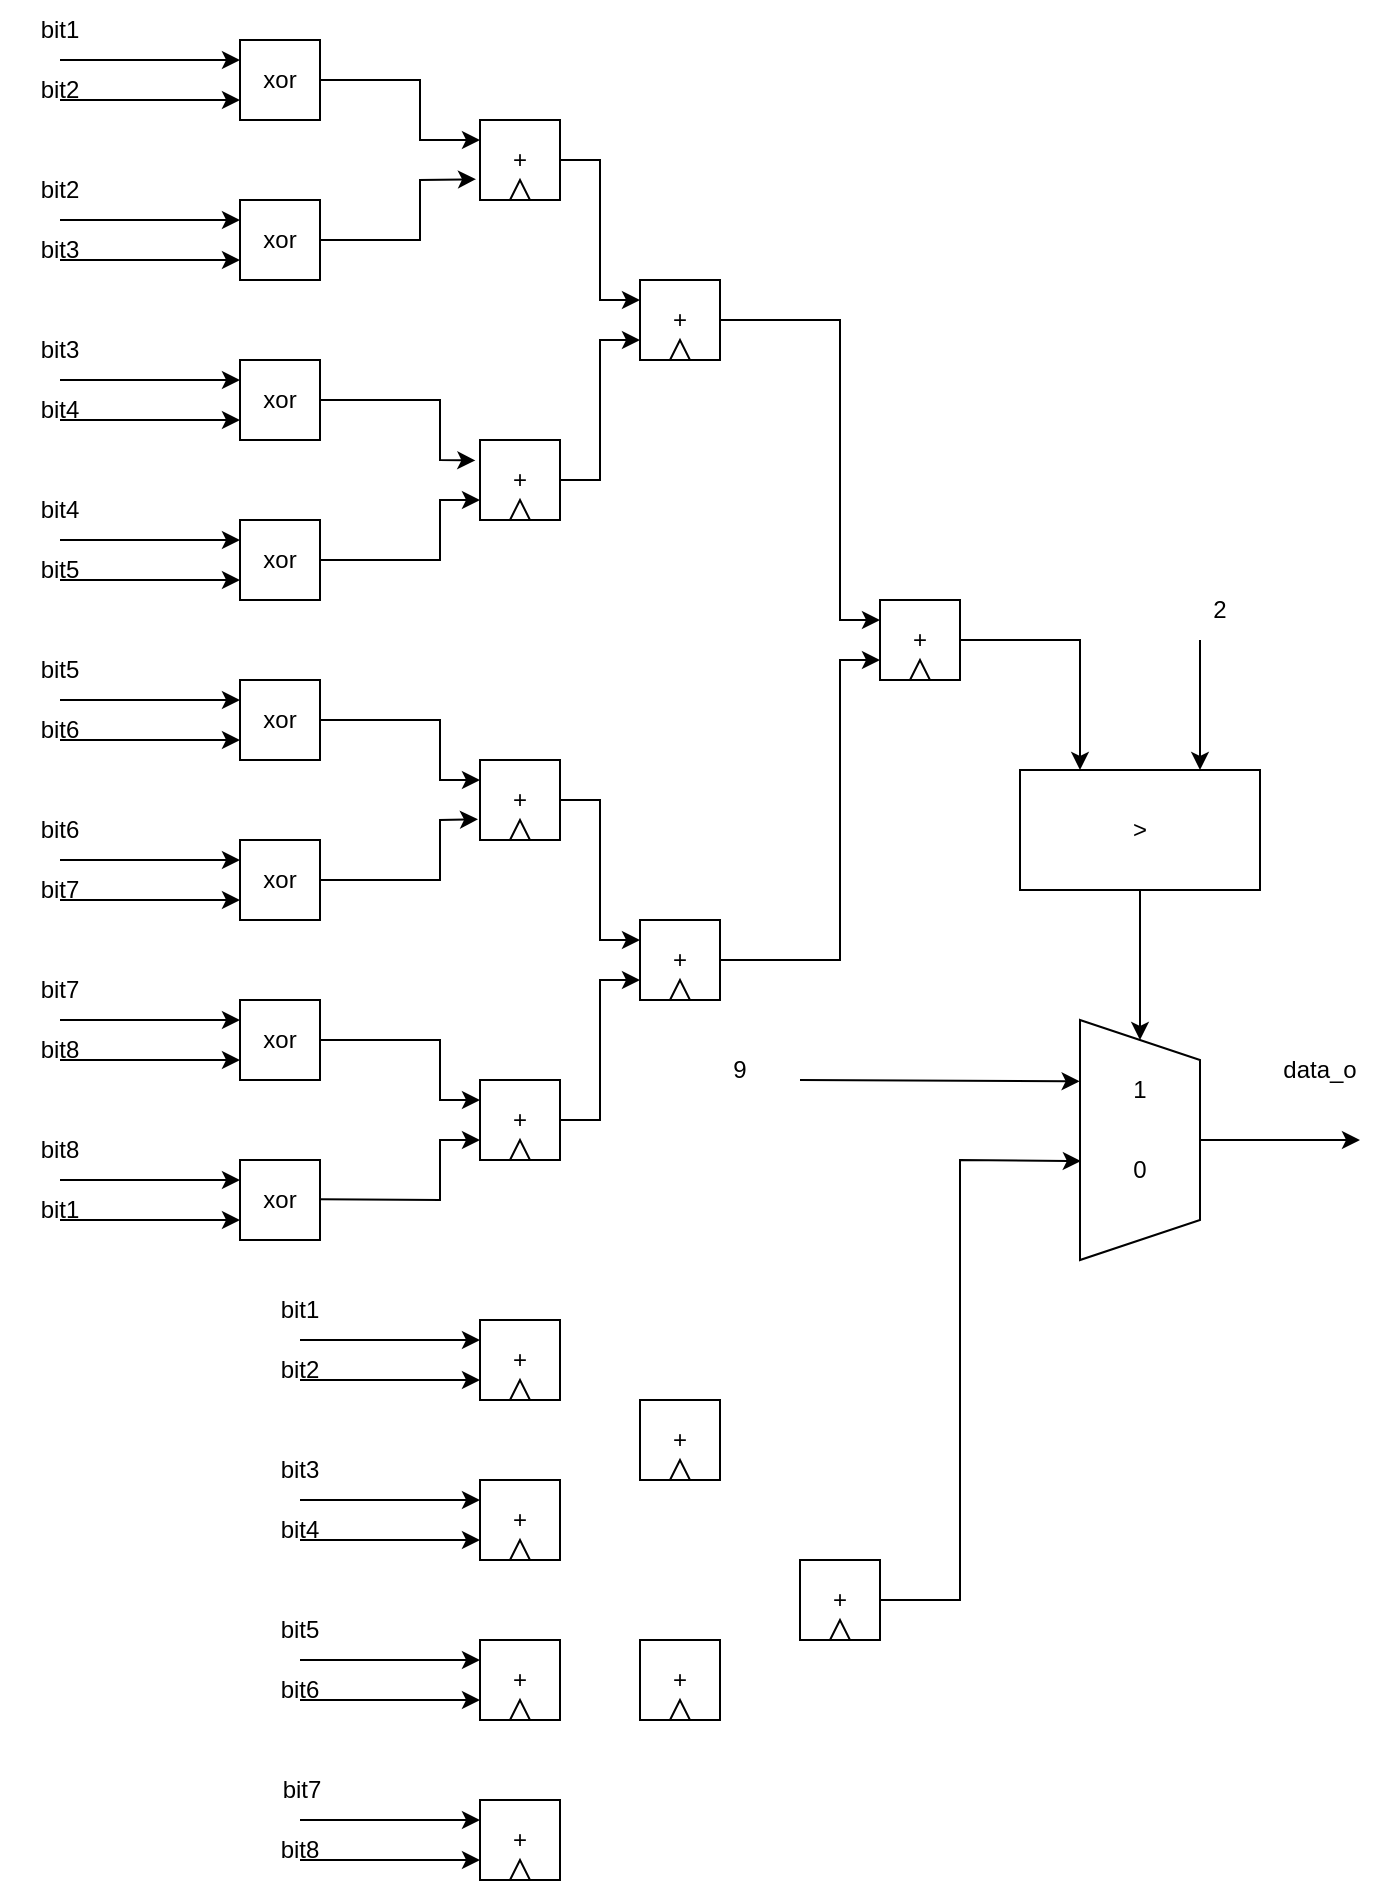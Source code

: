 <mxfile version="26.0.5">
  <diagram name="Page-1" id="yTjay_rjnjRjq1NIrlaL">
    <mxGraphModel dx="1793" dy="883" grid="1" gridSize="10" guides="1" tooltips="1" connect="1" arrows="1" fold="1" page="1" pageScale="1" pageWidth="850" pageHeight="1100" math="0" shadow="0">
      <root>
        <mxCell id="0" />
        <mxCell id="1" parent="0" />
        <mxCell id="sxIpjegynjYcKhdSV3K7-1" value="xor" style="rounded=0;whiteSpace=wrap;html=1;" vertex="1" parent="1">
          <mxGeometry x="160" y="200" width="40" height="40" as="geometry" />
        </mxCell>
        <mxCell id="sxIpjegynjYcKhdSV3K7-2" value="xor" style="rounded=0;whiteSpace=wrap;html=1;" vertex="1" parent="1">
          <mxGeometry x="160" y="280" width="40" height="40" as="geometry" />
        </mxCell>
        <mxCell id="sxIpjegynjYcKhdSV3K7-5" value="" style="endArrow=classic;html=1;rounded=0;entryX=0;entryY=0.25;entryDx=0;entryDy=0;" edge="1" parent="1" target="sxIpjegynjYcKhdSV3K7-1">
          <mxGeometry width="50" height="50" relative="1" as="geometry">
            <mxPoint x="70" y="210" as="sourcePoint" />
            <mxPoint x="110" y="180" as="targetPoint" />
          </mxGeometry>
        </mxCell>
        <mxCell id="sxIpjegynjYcKhdSV3K7-6" value="" style="endArrow=classic;html=1;rounded=0;entryX=0;entryY=0.25;entryDx=0;entryDy=0;" edge="1" parent="1">
          <mxGeometry width="50" height="50" relative="1" as="geometry">
            <mxPoint x="70" y="230" as="sourcePoint" />
            <mxPoint x="160" y="230" as="targetPoint" />
          </mxGeometry>
        </mxCell>
        <mxCell id="sxIpjegynjYcKhdSV3K7-8" value="bit1" style="text;html=1;align=center;verticalAlign=middle;whiteSpace=wrap;rounded=0;" vertex="1" parent="1">
          <mxGeometry x="40" y="180" width="60" height="30" as="geometry" />
        </mxCell>
        <mxCell id="sxIpjegynjYcKhdSV3K7-9" value="bit2" style="text;html=1;align=center;verticalAlign=middle;whiteSpace=wrap;rounded=0;" vertex="1" parent="1">
          <mxGeometry x="40" y="210" width="60" height="30" as="geometry" />
        </mxCell>
        <mxCell id="sxIpjegynjYcKhdSV3K7-10" value="" style="endArrow=classic;html=1;rounded=0;exitX=1;exitY=0.5;exitDx=0;exitDy=0;entryX=0;entryY=0.25;entryDx=0;entryDy=0;" edge="1" parent="1" source="sxIpjegynjYcKhdSV3K7-1" target="sxIpjegynjYcKhdSV3K7-66">
          <mxGeometry width="50" height="50" relative="1" as="geometry">
            <mxPoint x="260" y="260" as="sourcePoint" />
            <mxPoint x="260" y="220" as="targetPoint" />
            <Array as="points">
              <mxPoint x="250" y="220" />
              <mxPoint x="250" y="250" />
            </Array>
          </mxGeometry>
        </mxCell>
        <mxCell id="sxIpjegynjYcKhdSV3K7-12" value="" style="endArrow=classic;html=1;rounded=0;entryX=0;entryY=0.25;entryDx=0;entryDy=0;" edge="1" parent="1">
          <mxGeometry width="50" height="50" relative="1" as="geometry">
            <mxPoint x="70" y="290" as="sourcePoint" />
            <mxPoint x="160" y="290" as="targetPoint" />
          </mxGeometry>
        </mxCell>
        <mxCell id="sxIpjegynjYcKhdSV3K7-13" value="" style="endArrow=classic;html=1;rounded=0;entryX=0;entryY=0.25;entryDx=0;entryDy=0;" edge="1" parent="1">
          <mxGeometry width="50" height="50" relative="1" as="geometry">
            <mxPoint x="70" y="310" as="sourcePoint" />
            <mxPoint x="160" y="310" as="targetPoint" />
          </mxGeometry>
        </mxCell>
        <mxCell id="sxIpjegynjYcKhdSV3K7-14" value="bit2" style="text;html=1;align=center;verticalAlign=middle;whiteSpace=wrap;rounded=0;" vertex="1" parent="1">
          <mxGeometry x="40" y="260" width="60" height="30" as="geometry" />
        </mxCell>
        <mxCell id="sxIpjegynjYcKhdSV3K7-15" value="bit3" style="text;html=1;align=center;verticalAlign=middle;whiteSpace=wrap;rounded=0;" vertex="1" parent="1">
          <mxGeometry x="40" y="290" width="60" height="30" as="geometry" />
        </mxCell>
        <mxCell id="sxIpjegynjYcKhdSV3K7-16" value="xor" style="rounded=0;whiteSpace=wrap;html=1;" vertex="1" parent="1">
          <mxGeometry x="160" y="360" width="40" height="40" as="geometry" />
        </mxCell>
        <mxCell id="sxIpjegynjYcKhdSV3K7-17" value="" style="endArrow=classic;html=1;rounded=0;entryX=0;entryY=0.25;entryDx=0;entryDy=0;" edge="1" parent="1">
          <mxGeometry width="50" height="50" relative="1" as="geometry">
            <mxPoint x="70" y="370" as="sourcePoint" />
            <mxPoint x="160" y="370" as="targetPoint" />
          </mxGeometry>
        </mxCell>
        <mxCell id="sxIpjegynjYcKhdSV3K7-18" value="" style="endArrow=classic;html=1;rounded=0;entryX=0;entryY=0.25;entryDx=0;entryDy=0;" edge="1" parent="1">
          <mxGeometry width="50" height="50" relative="1" as="geometry">
            <mxPoint x="70" y="390" as="sourcePoint" />
            <mxPoint x="160" y="390" as="targetPoint" />
          </mxGeometry>
        </mxCell>
        <mxCell id="sxIpjegynjYcKhdSV3K7-19" value="bit3" style="text;html=1;align=center;verticalAlign=middle;whiteSpace=wrap;rounded=0;" vertex="1" parent="1">
          <mxGeometry x="40" y="340" width="60" height="30" as="geometry" />
        </mxCell>
        <mxCell id="sxIpjegynjYcKhdSV3K7-20" value="bit4" style="text;html=1;align=center;verticalAlign=middle;whiteSpace=wrap;rounded=0;" vertex="1" parent="1">
          <mxGeometry x="40" y="370" width="60" height="30" as="geometry" />
        </mxCell>
        <mxCell id="sxIpjegynjYcKhdSV3K7-21" value="xor" style="rounded=0;whiteSpace=wrap;html=1;" vertex="1" parent="1">
          <mxGeometry x="160" y="440" width="40" height="40" as="geometry" />
        </mxCell>
        <mxCell id="sxIpjegynjYcKhdSV3K7-22" value="" style="endArrow=classic;html=1;rounded=0;entryX=0;entryY=0.25;entryDx=0;entryDy=0;" edge="1" parent="1">
          <mxGeometry width="50" height="50" relative="1" as="geometry">
            <mxPoint x="70" y="450" as="sourcePoint" />
            <mxPoint x="160" y="450" as="targetPoint" />
          </mxGeometry>
        </mxCell>
        <mxCell id="sxIpjegynjYcKhdSV3K7-23" value="" style="endArrow=classic;html=1;rounded=0;entryX=0;entryY=0.25;entryDx=0;entryDy=0;" edge="1" parent="1">
          <mxGeometry width="50" height="50" relative="1" as="geometry">
            <mxPoint x="70" y="470" as="sourcePoint" />
            <mxPoint x="160" y="470" as="targetPoint" />
          </mxGeometry>
        </mxCell>
        <mxCell id="sxIpjegynjYcKhdSV3K7-24" value="bit4" style="text;html=1;align=center;verticalAlign=middle;whiteSpace=wrap;rounded=0;" vertex="1" parent="1">
          <mxGeometry x="40" y="420" width="60" height="30" as="geometry" />
        </mxCell>
        <mxCell id="sxIpjegynjYcKhdSV3K7-25" value="bit5" style="text;html=1;align=center;verticalAlign=middle;whiteSpace=wrap;rounded=0;" vertex="1" parent="1">
          <mxGeometry x="40" y="450" width="60" height="30" as="geometry" />
        </mxCell>
        <mxCell id="sxIpjegynjYcKhdSV3K7-26" value="xor" style="rounded=0;whiteSpace=wrap;html=1;" vertex="1" parent="1">
          <mxGeometry x="160" y="520" width="40" height="40" as="geometry" />
        </mxCell>
        <mxCell id="sxIpjegynjYcKhdSV3K7-27" value="" style="endArrow=classic;html=1;rounded=0;entryX=0;entryY=0.25;entryDx=0;entryDy=0;" edge="1" parent="1">
          <mxGeometry width="50" height="50" relative="1" as="geometry">
            <mxPoint x="70" y="530" as="sourcePoint" />
            <mxPoint x="160" y="530" as="targetPoint" />
          </mxGeometry>
        </mxCell>
        <mxCell id="sxIpjegynjYcKhdSV3K7-28" value="" style="endArrow=classic;html=1;rounded=0;entryX=0;entryY=0.25;entryDx=0;entryDy=0;" edge="1" parent="1">
          <mxGeometry width="50" height="50" relative="1" as="geometry">
            <mxPoint x="70" y="550" as="sourcePoint" />
            <mxPoint x="160" y="550" as="targetPoint" />
          </mxGeometry>
        </mxCell>
        <mxCell id="sxIpjegynjYcKhdSV3K7-29" value="bit5" style="text;html=1;align=center;verticalAlign=middle;whiteSpace=wrap;rounded=0;" vertex="1" parent="1">
          <mxGeometry x="40" y="500" width="60" height="30" as="geometry" />
        </mxCell>
        <mxCell id="sxIpjegynjYcKhdSV3K7-30" value="bit6" style="text;html=1;align=center;verticalAlign=middle;whiteSpace=wrap;rounded=0;" vertex="1" parent="1">
          <mxGeometry x="40" y="530" width="60" height="30" as="geometry" />
        </mxCell>
        <mxCell id="sxIpjegynjYcKhdSV3K7-31" value="xor" style="rounded=0;whiteSpace=wrap;html=1;" vertex="1" parent="1">
          <mxGeometry x="160" y="600" width="40" height="40" as="geometry" />
        </mxCell>
        <mxCell id="sxIpjegynjYcKhdSV3K7-32" value="" style="endArrow=classic;html=1;rounded=0;entryX=0;entryY=0.25;entryDx=0;entryDy=0;" edge="1" parent="1">
          <mxGeometry width="50" height="50" relative="1" as="geometry">
            <mxPoint x="70" y="610" as="sourcePoint" />
            <mxPoint x="160" y="610" as="targetPoint" />
          </mxGeometry>
        </mxCell>
        <mxCell id="sxIpjegynjYcKhdSV3K7-33" value="" style="endArrow=classic;html=1;rounded=0;entryX=0;entryY=0.25;entryDx=0;entryDy=0;" edge="1" parent="1">
          <mxGeometry width="50" height="50" relative="1" as="geometry">
            <mxPoint x="70" y="630" as="sourcePoint" />
            <mxPoint x="160" y="630" as="targetPoint" />
          </mxGeometry>
        </mxCell>
        <mxCell id="sxIpjegynjYcKhdSV3K7-34" value="bit6" style="text;html=1;align=center;verticalAlign=middle;whiteSpace=wrap;rounded=0;" vertex="1" parent="1">
          <mxGeometry x="40" y="580" width="60" height="30" as="geometry" />
        </mxCell>
        <mxCell id="sxIpjegynjYcKhdSV3K7-35" value="bit7" style="text;html=1;align=center;verticalAlign=middle;whiteSpace=wrap;rounded=0;" vertex="1" parent="1">
          <mxGeometry x="40" y="610" width="60" height="30" as="geometry" />
        </mxCell>
        <mxCell id="sxIpjegynjYcKhdSV3K7-39" value="xor" style="rounded=0;whiteSpace=wrap;html=1;" vertex="1" parent="1">
          <mxGeometry x="160" y="680" width="40" height="40" as="geometry" />
        </mxCell>
        <mxCell id="sxIpjegynjYcKhdSV3K7-40" value="" style="endArrow=classic;html=1;rounded=0;entryX=0;entryY=0.25;entryDx=0;entryDy=0;" edge="1" parent="1">
          <mxGeometry width="50" height="50" relative="1" as="geometry">
            <mxPoint x="70" y="690" as="sourcePoint" />
            <mxPoint x="160" y="690" as="targetPoint" />
          </mxGeometry>
        </mxCell>
        <mxCell id="sxIpjegynjYcKhdSV3K7-41" value="" style="endArrow=classic;html=1;rounded=0;entryX=0;entryY=0.25;entryDx=0;entryDy=0;" edge="1" parent="1">
          <mxGeometry width="50" height="50" relative="1" as="geometry">
            <mxPoint x="70" y="710" as="sourcePoint" />
            <mxPoint x="160" y="710" as="targetPoint" />
          </mxGeometry>
        </mxCell>
        <mxCell id="sxIpjegynjYcKhdSV3K7-42" value="bit7" style="text;html=1;align=center;verticalAlign=middle;whiteSpace=wrap;rounded=0;" vertex="1" parent="1">
          <mxGeometry x="40" y="660" width="60" height="30" as="geometry" />
        </mxCell>
        <mxCell id="sxIpjegynjYcKhdSV3K7-43" value="bit8" style="text;html=1;align=center;verticalAlign=middle;whiteSpace=wrap;rounded=0;" vertex="1" parent="1">
          <mxGeometry x="40" y="690" width="60" height="30" as="geometry" />
        </mxCell>
        <mxCell id="sxIpjegynjYcKhdSV3K7-44" value="xor" style="rounded=0;whiteSpace=wrap;html=1;" vertex="1" parent="1">
          <mxGeometry x="160" y="760" width="40" height="40" as="geometry" />
        </mxCell>
        <mxCell id="sxIpjegynjYcKhdSV3K7-45" value="" style="endArrow=classic;html=1;rounded=0;entryX=0;entryY=0.25;entryDx=0;entryDy=0;" edge="1" parent="1">
          <mxGeometry width="50" height="50" relative="1" as="geometry">
            <mxPoint x="70" y="770" as="sourcePoint" />
            <mxPoint x="160" y="770" as="targetPoint" />
          </mxGeometry>
        </mxCell>
        <mxCell id="sxIpjegynjYcKhdSV3K7-46" value="" style="endArrow=classic;html=1;rounded=0;entryX=0;entryY=0.25;entryDx=0;entryDy=0;" edge="1" parent="1">
          <mxGeometry width="50" height="50" relative="1" as="geometry">
            <mxPoint x="70" y="790" as="sourcePoint" />
            <mxPoint x="160" y="790" as="targetPoint" />
          </mxGeometry>
        </mxCell>
        <mxCell id="sxIpjegynjYcKhdSV3K7-47" value="bit8" style="text;html=1;align=center;verticalAlign=middle;whiteSpace=wrap;rounded=0;" vertex="1" parent="1">
          <mxGeometry x="40" y="740" width="60" height="30" as="geometry" />
        </mxCell>
        <mxCell id="sxIpjegynjYcKhdSV3K7-48" value="bit1" style="text;html=1;align=center;verticalAlign=middle;whiteSpace=wrap;rounded=0;" vertex="1" parent="1">
          <mxGeometry x="40" y="770" width="60" height="30" as="geometry" />
        </mxCell>
        <mxCell id="sxIpjegynjYcKhdSV3K7-49" value="" style="endArrow=classic;html=1;rounded=0;exitX=1;exitY=0.5;exitDx=0;exitDy=0;entryX=-0.05;entryY=0.74;entryDx=0;entryDy=0;entryPerimeter=0;" edge="1" parent="1" target="sxIpjegynjYcKhdSV3K7-66">
          <mxGeometry width="50" height="50" relative="1" as="geometry">
            <mxPoint x="200" y="300" as="sourcePoint" />
            <mxPoint x="260" y="300" as="targetPoint" />
            <Array as="points">
              <mxPoint x="250" y="300" />
              <mxPoint x="250" y="270" />
            </Array>
          </mxGeometry>
        </mxCell>
        <mxCell id="sxIpjegynjYcKhdSV3K7-51" value="" style="endArrow=classic;html=1;rounded=0;exitX=1;exitY=0.5;exitDx=0;exitDy=0;entryX=-0.058;entryY=0.256;entryDx=0;entryDy=0;entryPerimeter=0;" edge="1" parent="1" target="sxIpjegynjYcKhdSV3K7-67">
          <mxGeometry width="50" height="50" relative="1" as="geometry">
            <mxPoint x="200" y="380" as="sourcePoint" />
            <mxPoint x="260" y="380" as="targetPoint" />
            <Array as="points">
              <mxPoint x="260" y="380" />
              <mxPoint x="260" y="410" />
            </Array>
          </mxGeometry>
        </mxCell>
        <mxCell id="sxIpjegynjYcKhdSV3K7-53" value="" style="endArrow=classic;html=1;rounded=0;exitX=1;exitY=0.5;exitDx=0;exitDy=0;entryX=0;entryY=0.75;entryDx=0;entryDy=0;" edge="1" parent="1" target="sxIpjegynjYcKhdSV3K7-67">
          <mxGeometry width="50" height="50" relative="1" as="geometry">
            <mxPoint x="200" y="460" as="sourcePoint" />
            <mxPoint x="260" y="460" as="targetPoint" />
            <Array as="points">
              <mxPoint x="260" y="460" />
              <mxPoint x="260" y="430" />
            </Array>
          </mxGeometry>
        </mxCell>
        <mxCell id="sxIpjegynjYcKhdSV3K7-55" value="" style="endArrow=classic;html=1;rounded=0;exitX=1;exitY=0.5;exitDx=0;exitDy=0;entryX=0;entryY=0.25;entryDx=0;entryDy=0;" edge="1" parent="1" target="sxIpjegynjYcKhdSV3K7-68">
          <mxGeometry width="50" height="50" relative="1" as="geometry">
            <mxPoint x="200" y="540" as="sourcePoint" />
            <mxPoint x="260" y="540" as="targetPoint" />
            <Array as="points">
              <mxPoint x="260" y="540" />
              <mxPoint x="260" y="570" />
            </Array>
          </mxGeometry>
        </mxCell>
        <mxCell id="sxIpjegynjYcKhdSV3K7-57" value="" style="endArrow=classic;html=1;rounded=0;exitX=1;exitY=0.5;exitDx=0;exitDy=0;entryX=-0.025;entryY=0.742;entryDx=0;entryDy=0;entryPerimeter=0;" edge="1" parent="1" target="sxIpjegynjYcKhdSV3K7-68">
          <mxGeometry width="50" height="50" relative="1" as="geometry">
            <mxPoint x="200" y="620" as="sourcePoint" />
            <mxPoint x="260" y="620" as="targetPoint" />
            <Array as="points">
              <mxPoint x="260" y="620" />
              <mxPoint x="260" y="590" />
            </Array>
          </mxGeometry>
        </mxCell>
        <mxCell id="sxIpjegynjYcKhdSV3K7-59" value="" style="endArrow=classic;html=1;rounded=0;exitX=1;exitY=0.5;exitDx=0;exitDy=0;entryX=0;entryY=0.25;entryDx=0;entryDy=0;" edge="1" parent="1" target="sxIpjegynjYcKhdSV3K7-69">
          <mxGeometry width="50" height="50" relative="1" as="geometry">
            <mxPoint x="200" y="700" as="sourcePoint" />
            <mxPoint x="260" y="700" as="targetPoint" />
            <Array as="points">
              <mxPoint x="260" y="700" />
              <mxPoint x="260" y="730" />
            </Array>
          </mxGeometry>
        </mxCell>
        <mxCell id="sxIpjegynjYcKhdSV3K7-61" value="" style="endArrow=classic;html=1;rounded=0;exitX=1;exitY=0.5;exitDx=0;exitDy=0;entryX=0;entryY=0.75;entryDx=0;entryDy=0;" edge="1" parent="1" target="sxIpjegynjYcKhdSV3K7-69">
          <mxGeometry width="50" height="50" relative="1" as="geometry">
            <mxPoint x="200" y="779.58" as="sourcePoint" />
            <mxPoint x="260" y="779.58" as="targetPoint" />
            <Array as="points">
              <mxPoint x="260" y="780" />
              <mxPoint x="260" y="750" />
            </Array>
          </mxGeometry>
        </mxCell>
        <mxCell id="sxIpjegynjYcKhdSV3K7-66" value="+" style="rounded=0;whiteSpace=wrap;html=1;" vertex="1" parent="1">
          <mxGeometry x="280" y="240" width="40" height="40" as="geometry" />
        </mxCell>
        <mxCell id="sxIpjegynjYcKhdSV3K7-67" value="+" style="rounded=0;whiteSpace=wrap;html=1;" vertex="1" parent="1">
          <mxGeometry x="280" y="400" width="40" height="40" as="geometry" />
        </mxCell>
        <mxCell id="sxIpjegynjYcKhdSV3K7-68" value="+" style="rounded=0;whiteSpace=wrap;html=1;" vertex="1" parent="1">
          <mxGeometry x="280" y="560" width="40" height="40" as="geometry" />
        </mxCell>
        <mxCell id="sxIpjegynjYcKhdSV3K7-69" value="+" style="rounded=0;whiteSpace=wrap;html=1;" vertex="1" parent="1">
          <mxGeometry x="280" y="720" width="40" height="40" as="geometry" />
        </mxCell>
        <mxCell id="sxIpjegynjYcKhdSV3K7-70" value="" style="triangle;whiteSpace=wrap;html=1;direction=north;" vertex="1" parent="1">
          <mxGeometry x="295" y="270" width="10" height="10" as="geometry" />
        </mxCell>
        <mxCell id="sxIpjegynjYcKhdSV3K7-71" value="" style="triangle;whiteSpace=wrap;html=1;direction=north;" vertex="1" parent="1">
          <mxGeometry x="295" y="430" width="10" height="10" as="geometry" />
        </mxCell>
        <mxCell id="sxIpjegynjYcKhdSV3K7-72" value="" style="triangle;whiteSpace=wrap;html=1;direction=north;" vertex="1" parent="1">
          <mxGeometry x="295" y="590" width="10" height="10" as="geometry" />
        </mxCell>
        <mxCell id="sxIpjegynjYcKhdSV3K7-73" value="" style="triangle;whiteSpace=wrap;html=1;direction=north;" vertex="1" parent="1">
          <mxGeometry x="295" y="750" width="10" height="10" as="geometry" />
        </mxCell>
        <mxCell id="sxIpjegynjYcKhdSV3K7-74" value="+" style="rounded=0;whiteSpace=wrap;html=1;" vertex="1" parent="1">
          <mxGeometry x="360" y="320" width="40" height="40" as="geometry" />
        </mxCell>
        <mxCell id="sxIpjegynjYcKhdSV3K7-75" value="" style="triangle;whiteSpace=wrap;html=1;direction=north;" vertex="1" parent="1">
          <mxGeometry x="375" y="350" width="10" height="10" as="geometry" />
        </mxCell>
        <mxCell id="sxIpjegynjYcKhdSV3K7-76" value="" style="endArrow=classic;html=1;rounded=0;exitX=1;exitY=0.5;exitDx=0;exitDy=0;entryX=0;entryY=0.25;entryDx=0;entryDy=0;" edge="1" parent="1" source="sxIpjegynjYcKhdSV3K7-66" target="sxIpjegynjYcKhdSV3K7-74">
          <mxGeometry width="50" height="50" relative="1" as="geometry">
            <mxPoint x="385" y="300" as="sourcePoint" />
            <mxPoint x="435" y="250" as="targetPoint" />
            <Array as="points">
              <mxPoint x="340" y="260" />
              <mxPoint x="340" y="330" />
            </Array>
          </mxGeometry>
        </mxCell>
        <mxCell id="sxIpjegynjYcKhdSV3K7-77" value="" style="endArrow=classic;html=1;rounded=0;exitX=1;exitY=0.5;exitDx=0;exitDy=0;entryX=0;entryY=0.75;entryDx=0;entryDy=0;" edge="1" parent="1" source="sxIpjegynjYcKhdSV3K7-67" target="sxIpjegynjYcKhdSV3K7-74">
          <mxGeometry width="50" height="50" relative="1" as="geometry">
            <mxPoint x="355" y="420" as="sourcePoint" />
            <mxPoint x="405" y="370" as="targetPoint" />
            <Array as="points">
              <mxPoint x="340" y="420" />
              <mxPoint x="340" y="350" />
            </Array>
          </mxGeometry>
        </mxCell>
        <mxCell id="sxIpjegynjYcKhdSV3K7-78" value="+" style="rounded=0;whiteSpace=wrap;html=1;" vertex="1" parent="1">
          <mxGeometry x="360" y="640" width="40" height="40" as="geometry" />
        </mxCell>
        <mxCell id="sxIpjegynjYcKhdSV3K7-79" value="" style="triangle;whiteSpace=wrap;html=1;direction=north;" vertex="1" parent="1">
          <mxGeometry x="375" y="670" width="10" height="10" as="geometry" />
        </mxCell>
        <mxCell id="sxIpjegynjYcKhdSV3K7-80" value="" style="endArrow=classic;html=1;rounded=0;exitX=1;exitY=0.5;exitDx=0;exitDy=0;entryX=0;entryY=0.25;entryDx=0;entryDy=0;" edge="1" parent="1" source="sxIpjegynjYcKhdSV3K7-68" target="sxIpjegynjYcKhdSV3K7-78">
          <mxGeometry width="50" height="50" relative="1" as="geometry">
            <mxPoint x="375" y="620" as="sourcePoint" />
            <mxPoint x="425" y="570" as="targetPoint" />
            <Array as="points">
              <mxPoint x="340" y="580" />
              <mxPoint x="340" y="650" />
            </Array>
          </mxGeometry>
        </mxCell>
        <mxCell id="sxIpjegynjYcKhdSV3K7-81" value="" style="endArrow=classic;html=1;rounded=0;exitX=1;exitY=0.5;exitDx=0;exitDy=0;entryX=0;entryY=0.75;entryDx=0;entryDy=0;" edge="1" parent="1" source="sxIpjegynjYcKhdSV3K7-69" target="sxIpjegynjYcKhdSV3K7-78">
          <mxGeometry width="50" height="50" relative="1" as="geometry">
            <mxPoint x="420" y="770" as="sourcePoint" />
            <mxPoint x="470" y="720" as="targetPoint" />
            <Array as="points">
              <mxPoint x="340" y="740" />
              <mxPoint x="340" y="670" />
            </Array>
          </mxGeometry>
        </mxCell>
        <mxCell id="sxIpjegynjYcKhdSV3K7-82" value="+" style="rounded=0;whiteSpace=wrap;html=1;" vertex="1" parent="1">
          <mxGeometry x="480" y="480" width="40" height="40" as="geometry" />
        </mxCell>
        <mxCell id="sxIpjegynjYcKhdSV3K7-83" value="" style="triangle;whiteSpace=wrap;html=1;direction=north;" vertex="1" parent="1">
          <mxGeometry x="495" y="510" width="10" height="10" as="geometry" />
        </mxCell>
        <mxCell id="sxIpjegynjYcKhdSV3K7-84" value="" style="endArrow=classic;html=1;rounded=0;exitX=1;exitY=0.5;exitDx=0;exitDy=0;entryX=0;entryY=0.25;entryDx=0;entryDy=0;" edge="1" parent="1" source="sxIpjegynjYcKhdSV3K7-74" target="sxIpjegynjYcKhdSV3K7-82">
          <mxGeometry width="50" height="50" relative="1" as="geometry">
            <mxPoint x="480" y="450" as="sourcePoint" />
            <mxPoint x="530" y="400" as="targetPoint" />
            <Array as="points">
              <mxPoint x="460" y="340" />
              <mxPoint x="460" y="490" />
            </Array>
          </mxGeometry>
        </mxCell>
        <mxCell id="sxIpjegynjYcKhdSV3K7-85" value="" style="endArrow=classic;html=1;rounded=0;exitX=1;exitY=0.5;exitDx=0;exitDy=0;entryX=0;entryY=0.75;entryDx=0;entryDy=0;" edge="1" parent="1" source="sxIpjegynjYcKhdSV3K7-78" target="sxIpjegynjYcKhdSV3K7-82">
          <mxGeometry width="50" height="50" relative="1" as="geometry">
            <mxPoint x="455" y="660" as="sourcePoint" />
            <mxPoint x="505" y="610" as="targetPoint" />
            <Array as="points">
              <mxPoint x="460" y="660" />
              <mxPoint x="460" y="510" />
            </Array>
          </mxGeometry>
        </mxCell>
        <mxCell id="sxIpjegynjYcKhdSV3K7-86" value="&amp;gt;" style="rounded=0;whiteSpace=wrap;html=1;" vertex="1" parent="1">
          <mxGeometry x="550" y="565" width="120" height="60" as="geometry" />
        </mxCell>
        <mxCell id="sxIpjegynjYcKhdSV3K7-87" value="" style="endArrow=classic;html=1;rounded=0;exitX=1;exitY=0.5;exitDx=0;exitDy=0;entryX=0.25;entryY=0;entryDx=0;entryDy=0;" edge="1" parent="1" source="sxIpjegynjYcKhdSV3K7-82" target="sxIpjegynjYcKhdSV3K7-86">
          <mxGeometry width="50" height="50" relative="1" as="geometry">
            <mxPoint x="585" y="520" as="sourcePoint" />
            <mxPoint x="635" y="470" as="targetPoint" />
            <Array as="points">
              <mxPoint x="580" y="500" />
            </Array>
          </mxGeometry>
        </mxCell>
        <mxCell id="sxIpjegynjYcKhdSV3K7-89" value="" style="endArrow=classic;html=1;rounded=0;entryX=0.75;entryY=0;entryDx=0;entryDy=0;" edge="1" parent="1" target="sxIpjegynjYcKhdSV3K7-86">
          <mxGeometry width="50" height="50" relative="1" as="geometry">
            <mxPoint x="640" y="500" as="sourcePoint" />
            <mxPoint x="700" y="470" as="targetPoint" />
          </mxGeometry>
        </mxCell>
        <mxCell id="sxIpjegynjYcKhdSV3K7-90" value="2" style="text;html=1;align=center;verticalAlign=middle;whiteSpace=wrap;rounded=0;" vertex="1" parent="1">
          <mxGeometry x="620" y="470" width="60" height="30" as="geometry" />
        </mxCell>
        <mxCell id="sxIpjegynjYcKhdSV3K7-91" value="" style="endArrow=classic;html=1;rounded=0;exitX=0.5;exitY=1;exitDx=0;exitDy=0;" edge="1" parent="1" source="sxIpjegynjYcKhdSV3K7-86">
          <mxGeometry width="50" height="50" relative="1" as="geometry">
            <mxPoint x="660" y="750" as="sourcePoint" />
            <mxPoint x="610" y="700" as="targetPoint" />
          </mxGeometry>
        </mxCell>
        <mxCell id="sxIpjegynjYcKhdSV3K7-92" value="" style="shape=trapezoid;perimeter=trapezoidPerimeter;whiteSpace=wrap;html=1;fixedSize=1;direction=south;" vertex="1" parent="1">
          <mxGeometry x="580" y="690" width="60" height="120" as="geometry" />
        </mxCell>
        <mxCell id="sxIpjegynjYcKhdSV3K7-93" value="1" style="text;html=1;align=center;verticalAlign=middle;whiteSpace=wrap;rounded=0;" vertex="1" parent="1">
          <mxGeometry x="580" y="710" width="60" height="30" as="geometry" />
        </mxCell>
        <mxCell id="sxIpjegynjYcKhdSV3K7-94" value="0" style="text;html=1;align=center;verticalAlign=middle;whiteSpace=wrap;rounded=0;" vertex="1" parent="1">
          <mxGeometry x="580" y="750" width="60" height="30" as="geometry" />
        </mxCell>
        <mxCell id="sxIpjegynjYcKhdSV3K7-95" value="" style="endArrow=classic;html=1;rounded=0;entryX=-0.003;entryY=0.356;entryDx=0;entryDy=0;entryPerimeter=0;" edge="1" parent="1" target="sxIpjegynjYcKhdSV3K7-93">
          <mxGeometry width="50" height="50" relative="1" as="geometry">
            <mxPoint x="440" y="720" as="sourcePoint" />
            <mxPoint x="475" y="730" as="targetPoint" />
          </mxGeometry>
        </mxCell>
        <mxCell id="sxIpjegynjYcKhdSV3K7-96" value="9" style="text;html=1;align=center;verticalAlign=middle;whiteSpace=wrap;rounded=0;" vertex="1" parent="1">
          <mxGeometry x="380" y="700" width="60" height="30" as="geometry" />
        </mxCell>
        <mxCell id="sxIpjegynjYcKhdSV3K7-97" value="" style="endArrow=classic;html=1;rounded=0;exitX=1;exitY=0;exitDx=0;exitDy=0;" edge="1" parent="1" source="sxIpjegynjYcKhdSV3K7-94">
          <mxGeometry width="50" height="50" relative="1" as="geometry">
            <mxPoint x="710" y="770" as="sourcePoint" />
            <mxPoint x="720" y="750" as="targetPoint" />
          </mxGeometry>
        </mxCell>
        <mxCell id="sxIpjegynjYcKhdSV3K7-98" value="data_o" style="text;html=1;align=center;verticalAlign=middle;whiteSpace=wrap;rounded=0;" vertex="1" parent="1">
          <mxGeometry x="670" y="700" width="60" height="30" as="geometry" />
        </mxCell>
        <mxCell id="sxIpjegynjYcKhdSV3K7-100" value="+" style="rounded=0;whiteSpace=wrap;html=1;" vertex="1" parent="1">
          <mxGeometry x="280" y="840" width="40" height="40" as="geometry" />
        </mxCell>
        <mxCell id="sxIpjegynjYcKhdSV3K7-101" value="" style="endArrow=classic;html=1;rounded=0;entryX=0;entryY=0.25;entryDx=0;entryDy=0;" edge="1" parent="1">
          <mxGeometry width="50" height="50" relative="1" as="geometry">
            <mxPoint x="190" y="850" as="sourcePoint" />
            <mxPoint x="280" y="850" as="targetPoint" />
          </mxGeometry>
        </mxCell>
        <mxCell id="sxIpjegynjYcKhdSV3K7-102" value="" style="endArrow=classic;html=1;rounded=0;entryX=0;entryY=0.25;entryDx=0;entryDy=0;" edge="1" parent="1">
          <mxGeometry width="50" height="50" relative="1" as="geometry">
            <mxPoint x="190" y="870" as="sourcePoint" />
            <mxPoint x="280" y="870" as="targetPoint" />
          </mxGeometry>
        </mxCell>
        <mxCell id="sxIpjegynjYcKhdSV3K7-103" value="bit1" style="text;html=1;align=center;verticalAlign=middle;whiteSpace=wrap;rounded=0;" vertex="1" parent="1">
          <mxGeometry x="160" y="820" width="60" height="30" as="geometry" />
        </mxCell>
        <mxCell id="sxIpjegynjYcKhdSV3K7-104" value="bit2" style="text;html=1;align=center;verticalAlign=middle;whiteSpace=wrap;rounded=0;" vertex="1" parent="1">
          <mxGeometry x="160" y="850" width="60" height="30" as="geometry" />
        </mxCell>
        <mxCell id="sxIpjegynjYcKhdSV3K7-105" value="+" style="rounded=0;whiteSpace=wrap;html=1;" vertex="1" parent="1">
          <mxGeometry x="280" y="920" width="40" height="40" as="geometry" />
        </mxCell>
        <mxCell id="sxIpjegynjYcKhdSV3K7-106" value="" style="endArrow=classic;html=1;rounded=0;entryX=0;entryY=0.25;entryDx=0;entryDy=0;" edge="1" parent="1">
          <mxGeometry width="50" height="50" relative="1" as="geometry">
            <mxPoint x="190" y="930" as="sourcePoint" />
            <mxPoint x="280" y="930" as="targetPoint" />
          </mxGeometry>
        </mxCell>
        <mxCell id="sxIpjegynjYcKhdSV3K7-107" value="" style="endArrow=classic;html=1;rounded=0;entryX=0;entryY=0.25;entryDx=0;entryDy=0;" edge="1" parent="1">
          <mxGeometry width="50" height="50" relative="1" as="geometry">
            <mxPoint x="190" y="950" as="sourcePoint" />
            <mxPoint x="280" y="950" as="targetPoint" />
          </mxGeometry>
        </mxCell>
        <mxCell id="sxIpjegynjYcKhdSV3K7-108" value="bit3" style="text;html=1;align=center;verticalAlign=middle;whiteSpace=wrap;rounded=0;" vertex="1" parent="1">
          <mxGeometry x="160" y="900" width="60" height="30" as="geometry" />
        </mxCell>
        <mxCell id="sxIpjegynjYcKhdSV3K7-109" value="bit4" style="text;html=1;align=center;verticalAlign=middle;whiteSpace=wrap;rounded=0;" vertex="1" parent="1">
          <mxGeometry x="160" y="930" width="60" height="30" as="geometry" />
        </mxCell>
        <mxCell id="sxIpjegynjYcKhdSV3K7-110" value="+" style="rounded=0;whiteSpace=wrap;html=1;" vertex="1" parent="1">
          <mxGeometry x="280" y="1000" width="40" height="40" as="geometry" />
        </mxCell>
        <mxCell id="sxIpjegynjYcKhdSV3K7-111" value="" style="endArrow=classic;html=1;rounded=0;entryX=0;entryY=0.25;entryDx=0;entryDy=0;" edge="1" parent="1">
          <mxGeometry width="50" height="50" relative="1" as="geometry">
            <mxPoint x="190" y="1010" as="sourcePoint" />
            <mxPoint x="280" y="1010" as="targetPoint" />
          </mxGeometry>
        </mxCell>
        <mxCell id="sxIpjegynjYcKhdSV3K7-112" value="" style="endArrow=classic;html=1;rounded=0;entryX=0;entryY=0.25;entryDx=0;entryDy=0;" edge="1" parent="1">
          <mxGeometry width="50" height="50" relative="1" as="geometry">
            <mxPoint x="190" y="1030" as="sourcePoint" />
            <mxPoint x="280" y="1030" as="targetPoint" />
          </mxGeometry>
        </mxCell>
        <mxCell id="sxIpjegynjYcKhdSV3K7-113" value="bit5" style="text;html=1;align=center;verticalAlign=middle;whiteSpace=wrap;rounded=0;" vertex="1" parent="1">
          <mxGeometry x="160" y="980" width="60" height="30" as="geometry" />
        </mxCell>
        <mxCell id="sxIpjegynjYcKhdSV3K7-114" value="bit6" style="text;html=1;align=center;verticalAlign=middle;whiteSpace=wrap;rounded=0;" vertex="1" parent="1">
          <mxGeometry x="160" y="1010" width="60" height="30" as="geometry" />
        </mxCell>
        <mxCell id="sxIpjegynjYcKhdSV3K7-115" value="+" style="rounded=0;whiteSpace=wrap;html=1;" vertex="1" parent="1">
          <mxGeometry x="280" y="1080" width="40" height="40" as="geometry" />
        </mxCell>
        <mxCell id="sxIpjegynjYcKhdSV3K7-116" value="" style="endArrow=classic;html=1;rounded=0;entryX=0;entryY=0.25;entryDx=0;entryDy=0;" edge="1" parent="1">
          <mxGeometry width="50" height="50" relative="1" as="geometry">
            <mxPoint x="190" y="1090" as="sourcePoint" />
            <mxPoint x="280" y="1090" as="targetPoint" />
          </mxGeometry>
        </mxCell>
        <mxCell id="sxIpjegynjYcKhdSV3K7-117" value="" style="endArrow=classic;html=1;rounded=0;entryX=0;entryY=0.25;entryDx=0;entryDy=0;" edge="1" parent="1">
          <mxGeometry width="50" height="50" relative="1" as="geometry">
            <mxPoint x="190" y="1110" as="sourcePoint" />
            <mxPoint x="280" y="1110" as="targetPoint" />
          </mxGeometry>
        </mxCell>
        <mxCell id="sxIpjegynjYcKhdSV3K7-118" value="bit7" style="text;html=1;align=center;verticalAlign=middle;whiteSpace=wrap;rounded=0;" vertex="1" parent="1">
          <mxGeometry x="161" y="1060" width="60" height="30" as="geometry" />
        </mxCell>
        <mxCell id="sxIpjegynjYcKhdSV3K7-119" value="bit8" style="text;html=1;align=center;verticalAlign=middle;whiteSpace=wrap;rounded=0;" vertex="1" parent="1">
          <mxGeometry x="160" y="1090" width="60" height="30" as="geometry" />
        </mxCell>
        <mxCell id="sxIpjegynjYcKhdSV3K7-124" value="" style="triangle;whiteSpace=wrap;html=1;direction=north;" vertex="1" parent="1">
          <mxGeometry x="295" y="870" width="10" height="10" as="geometry" />
        </mxCell>
        <mxCell id="sxIpjegynjYcKhdSV3K7-125" value="" style="triangle;whiteSpace=wrap;html=1;direction=north;" vertex="1" parent="1">
          <mxGeometry x="295" y="950" width="10" height="10" as="geometry" />
        </mxCell>
        <mxCell id="sxIpjegynjYcKhdSV3K7-126" value="" style="triangle;whiteSpace=wrap;html=1;direction=north;" vertex="1" parent="1">
          <mxGeometry x="295" y="1030" width="10" height="10" as="geometry" />
        </mxCell>
        <mxCell id="sxIpjegynjYcKhdSV3K7-127" value="" style="triangle;whiteSpace=wrap;html=1;direction=north;" vertex="1" parent="1">
          <mxGeometry x="295" y="1110" width="10" height="10" as="geometry" />
        </mxCell>
        <mxCell id="sxIpjegynjYcKhdSV3K7-128" value="+" style="rounded=0;whiteSpace=wrap;html=1;" vertex="1" parent="1">
          <mxGeometry x="360" y="880" width="40" height="40" as="geometry" />
        </mxCell>
        <mxCell id="sxIpjegynjYcKhdSV3K7-129" value="" style="triangle;whiteSpace=wrap;html=1;direction=north;" vertex="1" parent="1">
          <mxGeometry x="375" y="910" width="10" height="10" as="geometry" />
        </mxCell>
        <mxCell id="sxIpjegynjYcKhdSV3K7-130" value="+" style="rounded=0;whiteSpace=wrap;html=1;" vertex="1" parent="1">
          <mxGeometry x="360" y="1000" width="40" height="40" as="geometry" />
        </mxCell>
        <mxCell id="sxIpjegynjYcKhdSV3K7-131" value="" style="triangle;whiteSpace=wrap;html=1;direction=north;" vertex="1" parent="1">
          <mxGeometry x="375" y="1030" width="10" height="10" as="geometry" />
        </mxCell>
        <mxCell id="sxIpjegynjYcKhdSV3K7-132" value="+" style="rounded=0;whiteSpace=wrap;html=1;" vertex="1" parent="1">
          <mxGeometry x="440" y="960" width="40" height="40" as="geometry" />
        </mxCell>
        <mxCell id="sxIpjegynjYcKhdSV3K7-133" value="" style="triangle;whiteSpace=wrap;html=1;direction=north;" vertex="1" parent="1">
          <mxGeometry x="455" y="990" width="10" height="10" as="geometry" />
        </mxCell>
        <mxCell id="sxIpjegynjYcKhdSV3K7-134" value="" style="endArrow=classic;html=1;rounded=0;exitX=1;exitY=0.5;exitDx=0;exitDy=0;entryX=0.007;entryY=0.351;entryDx=0;entryDy=0;entryPerimeter=0;" edge="1" parent="1" source="sxIpjegynjYcKhdSV3K7-132" target="sxIpjegynjYcKhdSV3K7-94">
          <mxGeometry width="50" height="50" relative="1" as="geometry">
            <mxPoint x="585" y="990" as="sourcePoint" />
            <mxPoint x="635" y="940" as="targetPoint" />
            <Array as="points">
              <mxPoint x="520" y="980" />
              <mxPoint x="520" y="760" />
            </Array>
          </mxGeometry>
        </mxCell>
      </root>
    </mxGraphModel>
  </diagram>
</mxfile>
